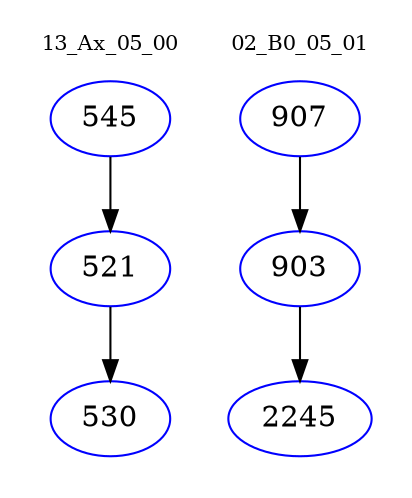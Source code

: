 digraph{
subgraph cluster_0 {
color = white
label = "13_Ax_05_00";
fontsize=10;
T0_545 [label="545", color="blue"]
T0_545 -> T0_521 [color="black"]
T0_521 [label="521", color="blue"]
T0_521 -> T0_530 [color="black"]
T0_530 [label="530", color="blue"]
}
subgraph cluster_1 {
color = white
label = "02_B0_05_01";
fontsize=10;
T1_907 [label="907", color="blue"]
T1_907 -> T1_903 [color="black"]
T1_903 [label="903", color="blue"]
T1_903 -> T1_2245 [color="black"]
T1_2245 [label="2245", color="blue"]
}
}
